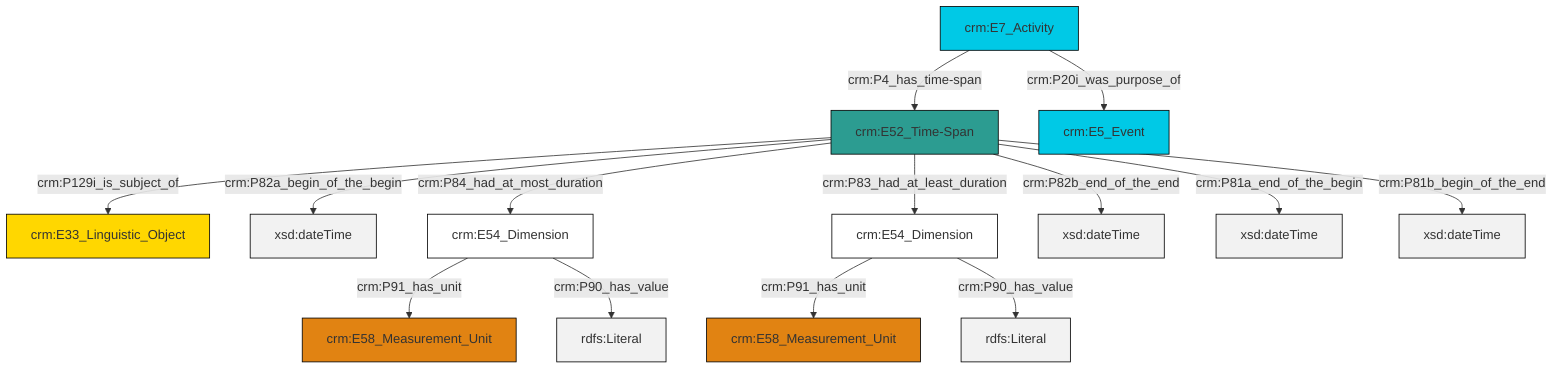 graph TD
classDef Literal fill:#f2f2f2,stroke:#000000;
classDef CRM_Entity fill:#FFFFFF,stroke:#000000;
classDef Temporal_Entity fill:#00C9E6, stroke:#000000;
classDef Type fill:#E18312, stroke:#000000;
classDef Time-Span fill:#2C9C91, stroke:#000000;
classDef Appellation fill:#FFEB7F, stroke:#000000;
classDef Place fill:#008836, stroke:#000000;
classDef Persistent_Item fill:#B266B2, stroke:#000000;
classDef Conceptual_Object fill:#FFD700, stroke:#000000;
classDef Physical_Thing fill:#D2B48C, stroke:#000000;
classDef Actor fill:#f58aad, stroke:#000000;
classDef PC_Classes fill:#4ce600, stroke:#000000;
classDef Multi fill:#cccccc,stroke:#000000;

2["crm:E52_Time-Span"]:::Time-Span -->|crm:P82a_begin_of_the_begin| 3[xsd:dateTime]:::Literal
6["crm:E54_Dimension"]:::CRM_Entity -->|crm:P91_has_unit| 7["crm:E58_Measurement_Unit"]:::Type
4["crm:E54_Dimension"]:::CRM_Entity -->|crm:P91_has_unit| 10["crm:E58_Measurement_Unit"]:::Type
8["crm:E7_Activity"]:::Temporal_Entity -->|crm:P4_has_time-span| 2["crm:E52_Time-Span"]:::Time-Span
2["crm:E52_Time-Span"]:::Time-Span -->|crm:P82b_end_of_the_end| 12[xsd:dateTime]:::Literal
2["crm:E52_Time-Span"]:::Time-Span -->|crm:P81a_end_of_the_begin| 13[xsd:dateTime]:::Literal
2["crm:E52_Time-Span"]:::Time-Span -->|crm:P81b_begin_of_the_end| 14[xsd:dateTime]:::Literal
2["crm:E52_Time-Span"]:::Time-Span -->|crm:P84_had_at_most_duration| 4["crm:E54_Dimension"]:::CRM_Entity
8["crm:E7_Activity"]:::Temporal_Entity -->|crm:P20i_was_purpose_of| 15["crm:E5_Event"]:::Temporal_Entity
4["crm:E54_Dimension"]:::CRM_Entity -->|crm:P90_has_value| 18[rdfs:Literal]:::Literal
2["crm:E52_Time-Span"]:::Time-Span -->|crm:P83_had_at_least_duration| 6["crm:E54_Dimension"]:::CRM_Entity
6["crm:E54_Dimension"]:::CRM_Entity -->|crm:P90_has_value| 21[rdfs:Literal]:::Literal
2["crm:E52_Time-Span"]:::Time-Span -->|crm:P129i_is_subject_of| 0["crm:E33_Linguistic_Object"]:::Conceptual_Object